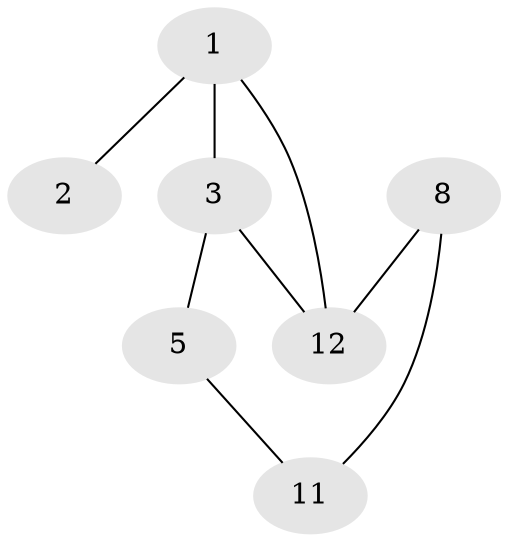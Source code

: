 // Generated by graph-tools (version 1.1) at 2025/46/02/15/25 05:46:28]
// undirected, 7 vertices, 8 edges
graph export_dot {
graph [start="1"]
  node [color=gray90,style=filled];
  1 [super="+4+6+18+20"];
  2 [super="+7+17"];
  3 [super="+14"];
  5 [super="+9"];
  8 [super="+6+10"];
  11 [super="+16"];
  12;
  1 -- 2;
  1 -- 3;
  1 -- 12;
  3 -- 5;
  3 -- 12;
  5 -- 11;
  8 -- 12;
  8 -- 11;
}

